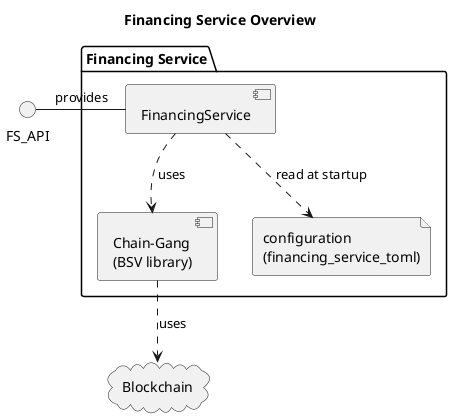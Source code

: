 @startuml
title Financing Service Overview

interface FS_API
package "Financing Service" {
    FS_API - [FinancingService] : provides
    [Chain-Gang\n(BSV library)] 
    file "configuration\n(financing_service_toml)" as fs_toml
   
    [FinancingService] ..> fs_toml: read at startup

}

cloud "Blockchain" {
}
[FinancingService] ..> [Chain-Gang\n(BSV library)]: uses
[Chain-Gang\n(BSV library)] ..> Blockchain: uses


@enduml